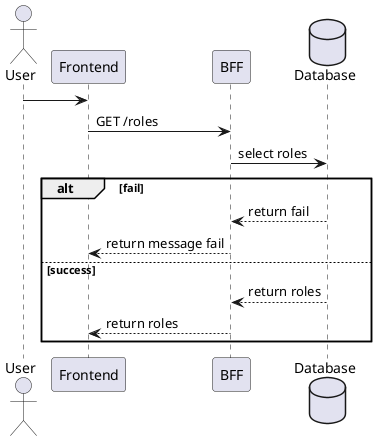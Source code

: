 @startuml find all roles
actor User as user
participant Frontend as fe
participant BFF as bff
database Database as db


user->fe
fe -> bff : GET /roles
bff -> db : select roles
alt fail
bff <-- db : return fail
fe <-- bff : return message fail
else success
bff <-- db : return roles
fe <-- bff : return roles
end


@enduml
